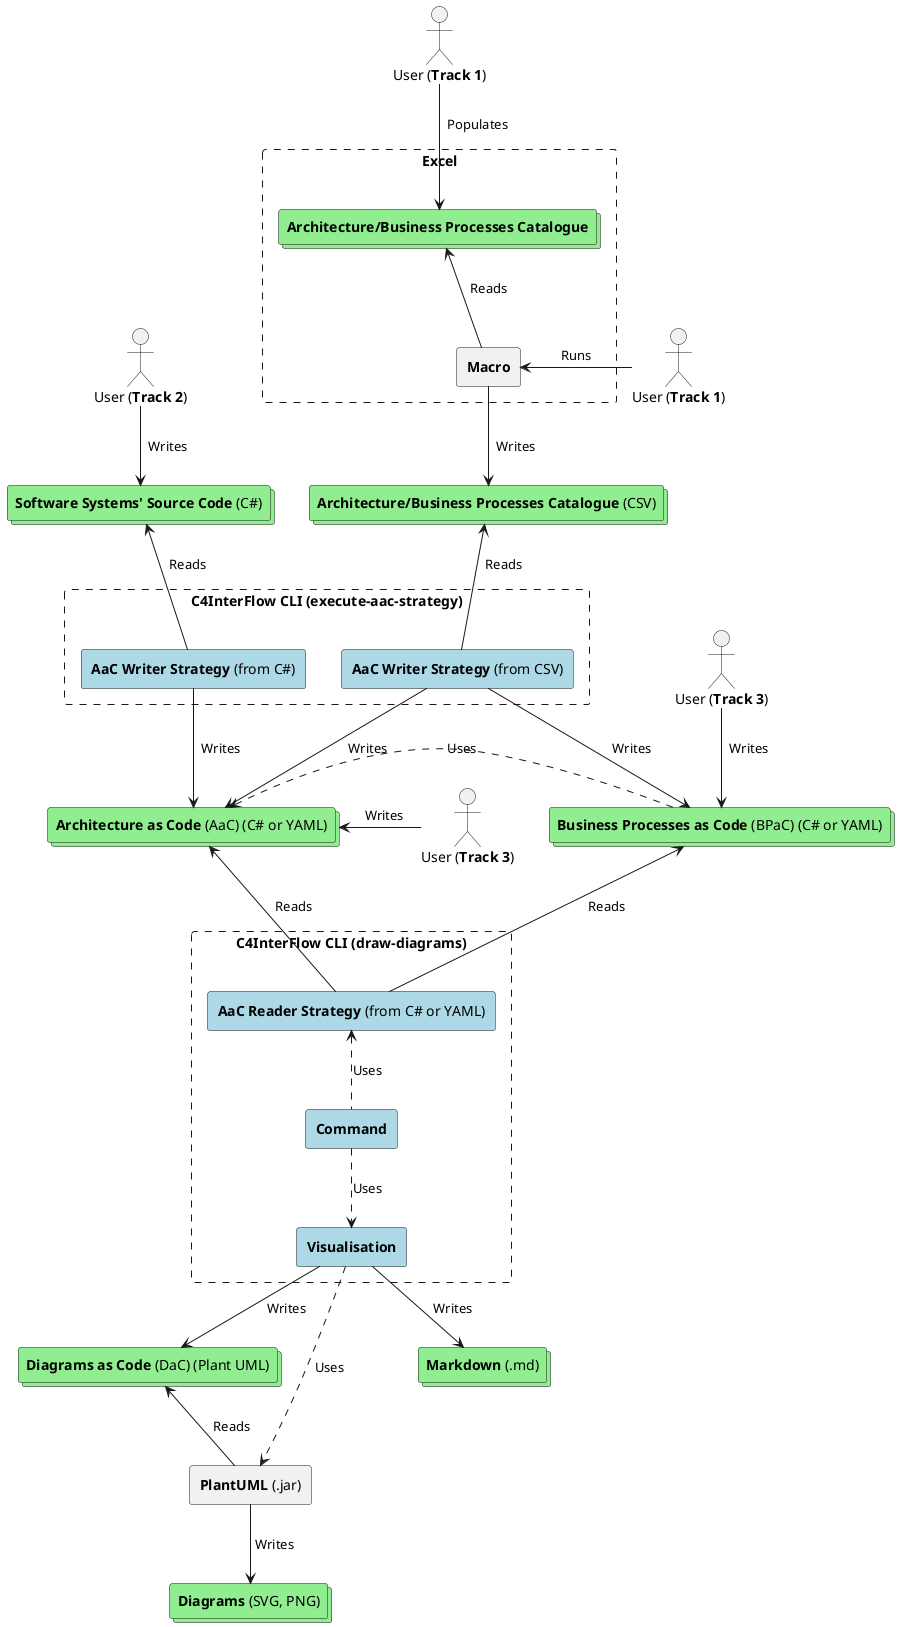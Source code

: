 @startuml

<style>
collections {
    BackgroundColor lightgreen
}

rectangle {
    .c4interflow {
        BackgroundColor lightblue
    }
}
</style>
hide <<c4interflow>> stereotype

actor "User (**Track 1**)" as User1
actor "User (**Track 1**)" as User6
rectangle "Excel" #line.dashed {
    collections  "**Architecture/Business Processes Catalogue**" as ArchitectureCatalogueExcel
    rectangle  "**Macro**" as MacroExcel
}
collections  "**Architecture/Business Processes Catalogue** (CSV)" as ArchitectureCatalogueCSV

actor "User (**Track 3**)" as User2

together {
    collections  "**Business Processes as Code** (BPaC) (C# or YAML)" as BusinessProcessesAsCode
    collections  "**Architecture as Code** (AaC) (C# or YAML)" as ArchitectureAsCode

    BusinessProcessesAsCode .left.> ArchitectureAsCode : Uses 
}

actor "User (**Track 3**)" as User4


actor "User (**Track 2**)" as User3
collections  "**Software Systems' Source Code** (C#)" as Codebase

rectangle "C4InterFlow CLI (execute-aac-strategy)" #line.dashed {
    rectangle  "**AaC Writer Strategy** (from CSV)" <<c4interflow>> as AaCWriterStrategyCSV
    rectangle  "**AaC Writer Strategy** (from C#)" <<c4interflow>> as AaCWriterStrategyCSharp
}

rectangle "C4InterFlow CLI (draw-diagrams)" #line.dashed {
    rectangle "**AaC Reader Strategy** (from C# or YAML)" <<c4interflow>> as AaCReaderStrategy
    rectangle "**Visualisation**" <<c4interflow>> as Visualisation 
    rectangle "**Command**" <<c4interflow>> as Command 
}

rectangle "**PlantUML** (.jar)" as PlantUMLJava
collections  "**Diagrams as Code** (DaC) (Plant UML)" as DiagramsAsCodePlantUML
collections  "**Diagrams** (SVG, PNG)" as Diagrams
collections  "**Markdown** (.md)" as Markdown

User1 -down-> ArchitectureCatalogueExcel: "  Populates"

User6 -left-> MacroExcel : Runs
MacroExcel -up-> ArchitectureCatalogueExcel : "  Reads"
MacroExcel -down-> ArchitectureCatalogueCSV : "  Writes"

AaCWriterStrategyCSV -up-> ArchitectureCatalogueCSV  : "  Reads"
AaCWriterStrategyCSV -down-> ArchitectureAsCode  : "  Writes"
AaCWriterStrategyCSV -down-> BusinessProcessesAsCode  : "  Writes"

User2 -left-> ArchitectureAsCode : "  Writes"

User4 -down-> BusinessProcessesAsCode : "  Writes"

User3 -down-> Codebase : "  Writes"

AaCWriterStrategyCSharp -up-> Codebase : "  Reads"
AaCWriterStrategyCSharp -down-> ArchitectureAsCode  : "  Writes"

AaCReaderStrategy -up-> ArchitectureAsCode : "  Reads"
AaCReaderStrategy -up-> BusinessProcessesAsCode  : "  Reads"
Command .down.> Visualisation : Uses
Command .up.> AaCReaderStrategy : Uses
Visualisation -down-> DiagramsAsCodePlantUML : " Writes"


Visualisation -down-> Markdown : "  Writes"
PlantUMLJava -up-> DiagramsAsCodePlantUML : "  Reads"
PlantUMLJava -down-> Diagrams : " Writes"

Visualisation ..> PlantUMLJava : Uses

@enduml